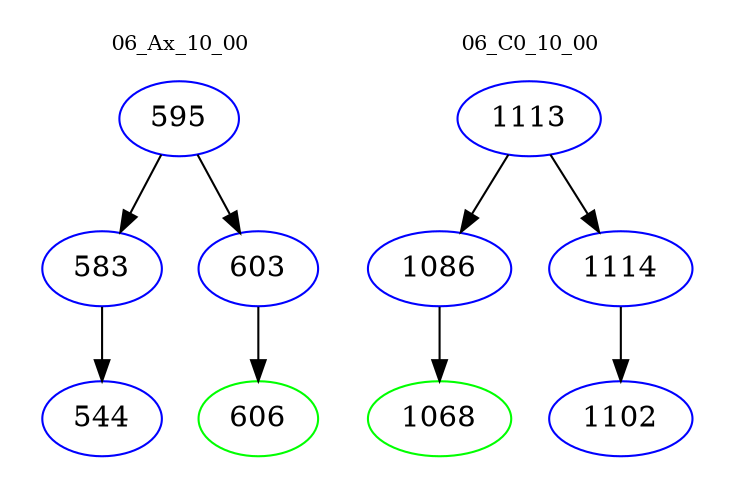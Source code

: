 digraph{
subgraph cluster_0 {
color = white
label = "06_Ax_10_00";
fontsize=10;
T0_595 [label="595", color="blue"]
T0_595 -> T0_583 [color="black"]
T0_583 [label="583", color="blue"]
T0_583 -> T0_544 [color="black"]
T0_544 [label="544", color="blue"]
T0_595 -> T0_603 [color="black"]
T0_603 [label="603", color="blue"]
T0_603 -> T0_606 [color="black"]
T0_606 [label="606", color="green"]
}
subgraph cluster_1 {
color = white
label = "06_C0_10_00";
fontsize=10;
T1_1113 [label="1113", color="blue"]
T1_1113 -> T1_1086 [color="black"]
T1_1086 [label="1086", color="blue"]
T1_1086 -> T1_1068 [color="black"]
T1_1068 [label="1068", color="green"]
T1_1113 -> T1_1114 [color="black"]
T1_1114 [label="1114", color="blue"]
T1_1114 -> T1_1102 [color="black"]
T1_1102 [label="1102", color="blue"]
}
}
